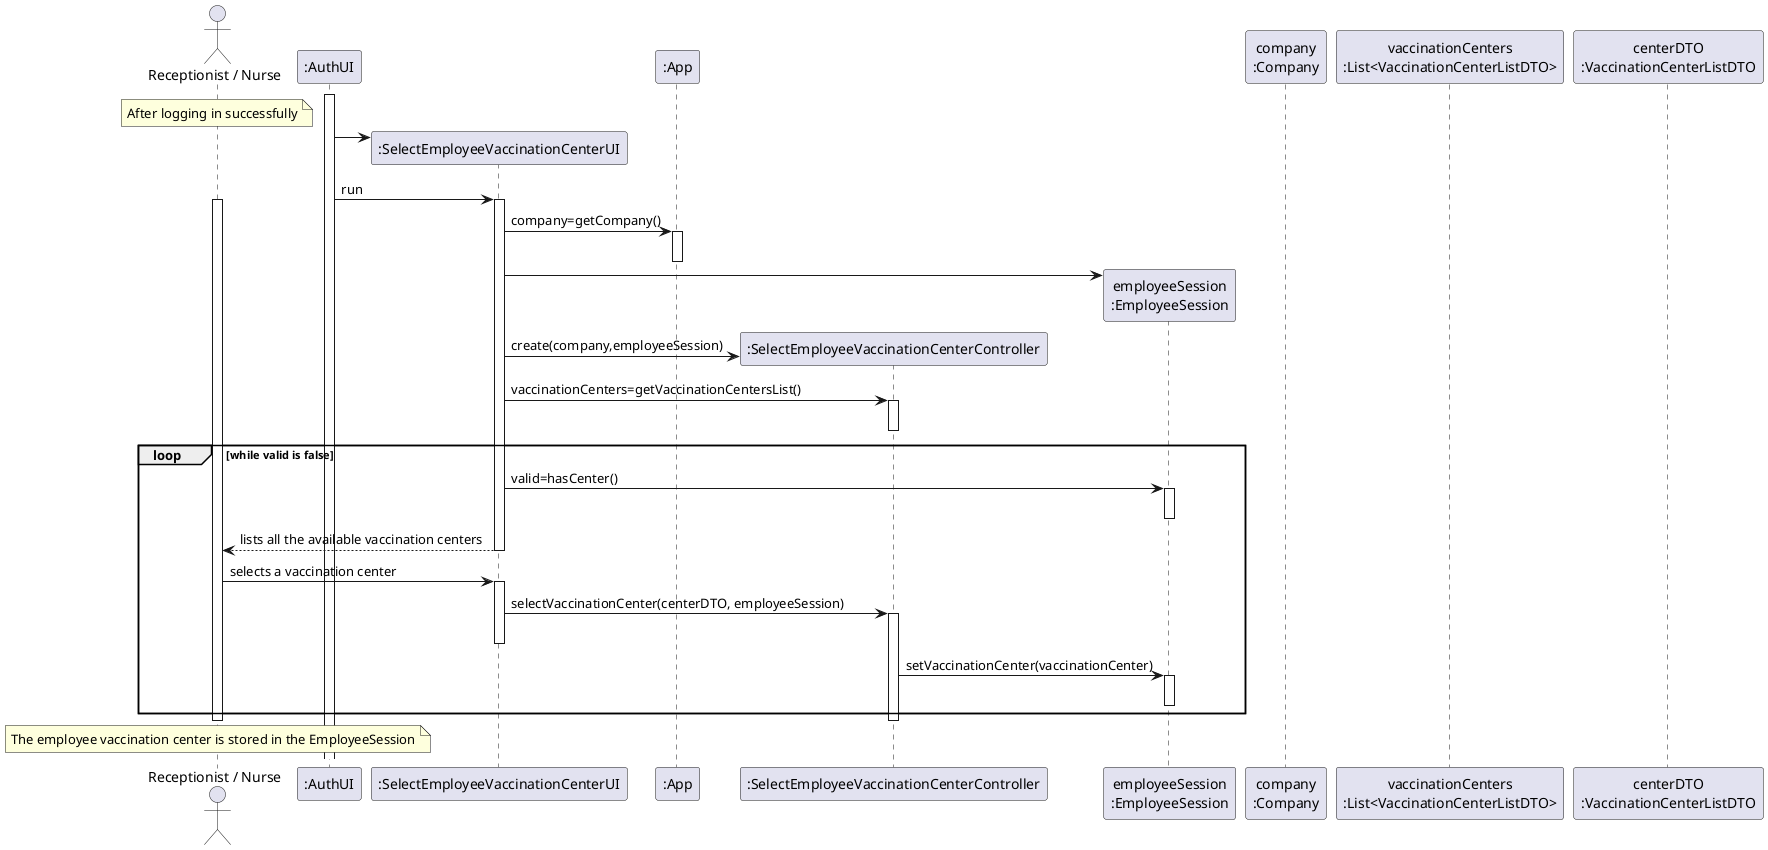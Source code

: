 @startuml
actor "Receptionist / Nurse" as NUR

note over NUR
 After logging in successfully
end note

participant ":AuthUI" as AUTHUI

activate AUTHUI
create ":SelectEmployeeVaccinationCenterUI" as UI
AUTHUI -> UI
AUTHUI -> UI : run
activate UI
participant ":App" as APP
activate NUR

UI -> APP : company=getCompany()
activate APP
deactivate APP

participant ":SelectEmployeeVaccinationCenterController" as CTRL
participant "employeeSession\n:EmployeeSession" as SESSION
UI -> SESSION **
UI -> CTRL ** : create(company,employeeSession)

UI -> CTRL : vaccinationCenters=getVaccinationCentersList()
activate CTRL
deactivate CTRL

loop while valid is false
UI -> SESSION : valid=hasCenter()
activate SESSION
deactivate SESSION

UI --> NUR : lists all the available vaccination centers
deactivate UI

participant "company\n:Company" as COMP

NUR -> UI : selects a vaccination center
activate UI
UI -> CTRL : selectVaccinationCenter(centerDTO, employeeSession)
activate CTRL
deactivate UI
CTRL -> SESSION : setVaccinationCenter(vaccinationCenter)
activate SESSION
deactivate SESSION

end loop

deactivate CTRL

deactivate UI

deactivate NUR

participant "vaccinationCenters\n:List<VaccinationCenterListDTO>" 
participant "centerDTO\n:VaccinationCenterListDTO" 

note over NUR
  The employee vaccination center is stored in the EmployeeSession
end note
@enduml
